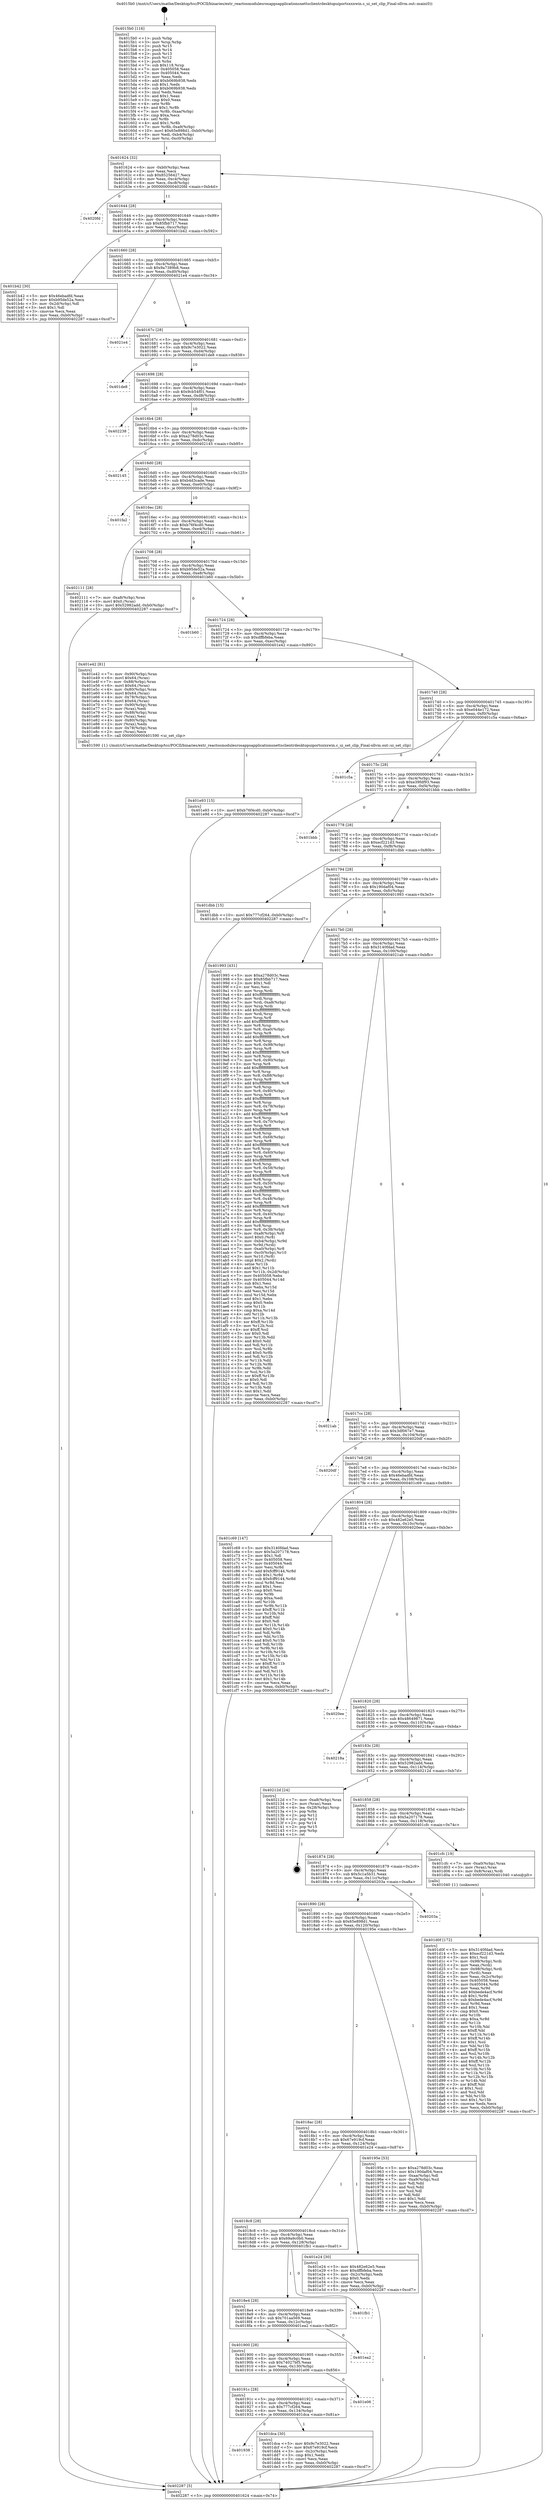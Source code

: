 digraph "0x4015b0" {
  label = "0x4015b0 (/mnt/c/Users/mathe/Desktop/tcc/POCII/binaries/extr_reactosmodulesrosappsapplicationsnettsclientrdesktopuiportsxxxwin.c_ui_set_clip_Final-ollvm.out::main(0))"
  labelloc = "t"
  node[shape=record]

  Entry [label="",width=0.3,height=0.3,shape=circle,fillcolor=black,style=filled]
  "0x401624" [label="{
     0x401624 [32]\l
     | [instrs]\l
     &nbsp;&nbsp;0x401624 \<+6\>: mov -0xb0(%rbp),%eax\l
     &nbsp;&nbsp;0x40162a \<+2\>: mov %eax,%ecx\l
     &nbsp;&nbsp;0x40162c \<+6\>: sub $0x85256427,%ecx\l
     &nbsp;&nbsp;0x401632 \<+6\>: mov %eax,-0xc4(%rbp)\l
     &nbsp;&nbsp;0x401638 \<+6\>: mov %ecx,-0xc8(%rbp)\l
     &nbsp;&nbsp;0x40163e \<+6\>: je 00000000004020fd \<main+0xb4d\>\l
  }"]
  "0x4020fd" [label="{
     0x4020fd\l
  }", style=dashed]
  "0x401644" [label="{
     0x401644 [28]\l
     | [instrs]\l
     &nbsp;&nbsp;0x401644 \<+5\>: jmp 0000000000401649 \<main+0x99\>\l
     &nbsp;&nbsp;0x401649 \<+6\>: mov -0xc4(%rbp),%eax\l
     &nbsp;&nbsp;0x40164f \<+5\>: sub $0x85fbb717,%eax\l
     &nbsp;&nbsp;0x401654 \<+6\>: mov %eax,-0xcc(%rbp)\l
     &nbsp;&nbsp;0x40165a \<+6\>: je 0000000000401b42 \<main+0x592\>\l
  }"]
  Exit [label="",width=0.3,height=0.3,shape=circle,fillcolor=black,style=filled,peripheries=2]
  "0x401b42" [label="{
     0x401b42 [30]\l
     | [instrs]\l
     &nbsp;&nbsp;0x401b42 \<+5\>: mov $0x46ebadfd,%eax\l
     &nbsp;&nbsp;0x401b47 \<+5\>: mov $0xb95de52a,%ecx\l
     &nbsp;&nbsp;0x401b4c \<+3\>: mov -0x2d(%rbp),%dl\l
     &nbsp;&nbsp;0x401b4f \<+3\>: test $0x1,%dl\l
     &nbsp;&nbsp;0x401b52 \<+3\>: cmovne %ecx,%eax\l
     &nbsp;&nbsp;0x401b55 \<+6\>: mov %eax,-0xb0(%rbp)\l
     &nbsp;&nbsp;0x401b5b \<+5\>: jmp 0000000000402287 \<main+0xcd7\>\l
  }"]
  "0x401660" [label="{
     0x401660 [28]\l
     | [instrs]\l
     &nbsp;&nbsp;0x401660 \<+5\>: jmp 0000000000401665 \<main+0xb5\>\l
     &nbsp;&nbsp;0x401665 \<+6\>: mov -0xc4(%rbp),%eax\l
     &nbsp;&nbsp;0x40166b \<+5\>: sub $0x9a7389b8,%eax\l
     &nbsp;&nbsp;0x401670 \<+6\>: mov %eax,-0xd0(%rbp)\l
     &nbsp;&nbsp;0x401676 \<+6\>: je 00000000004021e4 \<main+0xc34\>\l
  }"]
  "0x401e93" [label="{
     0x401e93 [15]\l
     | [instrs]\l
     &nbsp;&nbsp;0x401e93 \<+10\>: movl $0xb76f4cd0,-0xb0(%rbp)\l
     &nbsp;&nbsp;0x401e9d \<+5\>: jmp 0000000000402287 \<main+0xcd7\>\l
  }"]
  "0x4021e4" [label="{
     0x4021e4\l
  }", style=dashed]
  "0x40167c" [label="{
     0x40167c [28]\l
     | [instrs]\l
     &nbsp;&nbsp;0x40167c \<+5\>: jmp 0000000000401681 \<main+0xd1\>\l
     &nbsp;&nbsp;0x401681 \<+6\>: mov -0xc4(%rbp),%eax\l
     &nbsp;&nbsp;0x401687 \<+5\>: sub $0x9c7e3022,%eax\l
     &nbsp;&nbsp;0x40168c \<+6\>: mov %eax,-0xd4(%rbp)\l
     &nbsp;&nbsp;0x401692 \<+6\>: je 0000000000401de8 \<main+0x838\>\l
  }"]
  "0x401938" [label="{
     0x401938\l
  }", style=dashed]
  "0x401de8" [label="{
     0x401de8\l
  }", style=dashed]
  "0x401698" [label="{
     0x401698 [28]\l
     | [instrs]\l
     &nbsp;&nbsp;0x401698 \<+5\>: jmp 000000000040169d \<main+0xed\>\l
     &nbsp;&nbsp;0x40169d \<+6\>: mov -0xc4(%rbp),%eax\l
     &nbsp;&nbsp;0x4016a3 \<+5\>: sub $0x9cb54f01,%eax\l
     &nbsp;&nbsp;0x4016a8 \<+6\>: mov %eax,-0xd8(%rbp)\l
     &nbsp;&nbsp;0x4016ae \<+6\>: je 0000000000402238 \<main+0xc88\>\l
  }"]
  "0x401dca" [label="{
     0x401dca [30]\l
     | [instrs]\l
     &nbsp;&nbsp;0x401dca \<+5\>: mov $0x9c7e3022,%eax\l
     &nbsp;&nbsp;0x401dcf \<+5\>: mov $0x67e919cf,%ecx\l
     &nbsp;&nbsp;0x401dd4 \<+3\>: mov -0x2c(%rbp),%edx\l
     &nbsp;&nbsp;0x401dd7 \<+3\>: cmp $0x1,%edx\l
     &nbsp;&nbsp;0x401dda \<+3\>: cmovl %ecx,%eax\l
     &nbsp;&nbsp;0x401ddd \<+6\>: mov %eax,-0xb0(%rbp)\l
     &nbsp;&nbsp;0x401de3 \<+5\>: jmp 0000000000402287 \<main+0xcd7\>\l
  }"]
  "0x402238" [label="{
     0x402238\l
  }", style=dashed]
  "0x4016b4" [label="{
     0x4016b4 [28]\l
     | [instrs]\l
     &nbsp;&nbsp;0x4016b4 \<+5\>: jmp 00000000004016b9 \<main+0x109\>\l
     &nbsp;&nbsp;0x4016b9 \<+6\>: mov -0xc4(%rbp),%eax\l
     &nbsp;&nbsp;0x4016bf \<+5\>: sub $0xa278d03c,%eax\l
     &nbsp;&nbsp;0x4016c4 \<+6\>: mov %eax,-0xdc(%rbp)\l
     &nbsp;&nbsp;0x4016ca \<+6\>: je 0000000000402145 \<main+0xb95\>\l
  }"]
  "0x40191c" [label="{
     0x40191c [28]\l
     | [instrs]\l
     &nbsp;&nbsp;0x40191c \<+5\>: jmp 0000000000401921 \<main+0x371\>\l
     &nbsp;&nbsp;0x401921 \<+6\>: mov -0xc4(%rbp),%eax\l
     &nbsp;&nbsp;0x401927 \<+5\>: sub $0x777cf264,%eax\l
     &nbsp;&nbsp;0x40192c \<+6\>: mov %eax,-0x134(%rbp)\l
     &nbsp;&nbsp;0x401932 \<+6\>: je 0000000000401dca \<main+0x81a\>\l
  }"]
  "0x402145" [label="{
     0x402145\l
  }", style=dashed]
  "0x4016d0" [label="{
     0x4016d0 [28]\l
     | [instrs]\l
     &nbsp;&nbsp;0x4016d0 \<+5\>: jmp 00000000004016d5 \<main+0x125\>\l
     &nbsp;&nbsp;0x4016d5 \<+6\>: mov -0xc4(%rbp),%eax\l
     &nbsp;&nbsp;0x4016db \<+5\>: sub $0xb4d3cade,%eax\l
     &nbsp;&nbsp;0x4016e0 \<+6\>: mov %eax,-0xe0(%rbp)\l
     &nbsp;&nbsp;0x4016e6 \<+6\>: je 0000000000401fa2 \<main+0x9f2\>\l
  }"]
  "0x401e06" [label="{
     0x401e06\l
  }", style=dashed]
  "0x401fa2" [label="{
     0x401fa2\l
  }", style=dashed]
  "0x4016ec" [label="{
     0x4016ec [28]\l
     | [instrs]\l
     &nbsp;&nbsp;0x4016ec \<+5\>: jmp 00000000004016f1 \<main+0x141\>\l
     &nbsp;&nbsp;0x4016f1 \<+6\>: mov -0xc4(%rbp),%eax\l
     &nbsp;&nbsp;0x4016f7 \<+5\>: sub $0xb76f4cd0,%eax\l
     &nbsp;&nbsp;0x4016fc \<+6\>: mov %eax,-0xe4(%rbp)\l
     &nbsp;&nbsp;0x401702 \<+6\>: je 0000000000402111 \<main+0xb61\>\l
  }"]
  "0x401900" [label="{
     0x401900 [28]\l
     | [instrs]\l
     &nbsp;&nbsp;0x401900 \<+5\>: jmp 0000000000401905 \<main+0x355\>\l
     &nbsp;&nbsp;0x401905 \<+6\>: mov -0xc4(%rbp),%eax\l
     &nbsp;&nbsp;0x40190b \<+5\>: sub $0x74027bf5,%eax\l
     &nbsp;&nbsp;0x401910 \<+6\>: mov %eax,-0x130(%rbp)\l
     &nbsp;&nbsp;0x401916 \<+6\>: je 0000000000401e06 \<main+0x856\>\l
  }"]
  "0x402111" [label="{
     0x402111 [28]\l
     | [instrs]\l
     &nbsp;&nbsp;0x402111 \<+7\>: mov -0xa8(%rbp),%rax\l
     &nbsp;&nbsp;0x402118 \<+6\>: movl $0x0,(%rax)\l
     &nbsp;&nbsp;0x40211e \<+10\>: movl $0x52982add,-0xb0(%rbp)\l
     &nbsp;&nbsp;0x402128 \<+5\>: jmp 0000000000402287 \<main+0xcd7\>\l
  }"]
  "0x401708" [label="{
     0x401708 [28]\l
     | [instrs]\l
     &nbsp;&nbsp;0x401708 \<+5\>: jmp 000000000040170d \<main+0x15d\>\l
     &nbsp;&nbsp;0x40170d \<+6\>: mov -0xc4(%rbp),%eax\l
     &nbsp;&nbsp;0x401713 \<+5\>: sub $0xb95de52a,%eax\l
     &nbsp;&nbsp;0x401718 \<+6\>: mov %eax,-0xe8(%rbp)\l
     &nbsp;&nbsp;0x40171e \<+6\>: je 0000000000401b60 \<main+0x5b0\>\l
  }"]
  "0x401ea2" [label="{
     0x401ea2\l
  }", style=dashed]
  "0x401b60" [label="{
     0x401b60\l
  }", style=dashed]
  "0x401724" [label="{
     0x401724 [28]\l
     | [instrs]\l
     &nbsp;&nbsp;0x401724 \<+5\>: jmp 0000000000401729 \<main+0x179\>\l
     &nbsp;&nbsp;0x401729 \<+6\>: mov -0xc4(%rbp),%eax\l
     &nbsp;&nbsp;0x40172f \<+5\>: sub $0xdffbfeba,%eax\l
     &nbsp;&nbsp;0x401734 \<+6\>: mov %eax,-0xec(%rbp)\l
     &nbsp;&nbsp;0x40173a \<+6\>: je 0000000000401e42 \<main+0x892\>\l
  }"]
  "0x4018e4" [label="{
     0x4018e4 [28]\l
     | [instrs]\l
     &nbsp;&nbsp;0x4018e4 \<+5\>: jmp 00000000004018e9 \<main+0x339\>\l
     &nbsp;&nbsp;0x4018e9 \<+6\>: mov -0xc4(%rbp),%eax\l
     &nbsp;&nbsp;0x4018ef \<+5\>: sub $0x701aa569,%eax\l
     &nbsp;&nbsp;0x4018f4 \<+6\>: mov %eax,-0x12c(%rbp)\l
     &nbsp;&nbsp;0x4018fa \<+6\>: je 0000000000401ea2 \<main+0x8f2\>\l
  }"]
  "0x401e42" [label="{
     0x401e42 [81]\l
     | [instrs]\l
     &nbsp;&nbsp;0x401e42 \<+7\>: mov -0x90(%rbp),%rax\l
     &nbsp;&nbsp;0x401e49 \<+6\>: movl $0x64,(%rax)\l
     &nbsp;&nbsp;0x401e4f \<+7\>: mov -0x88(%rbp),%rax\l
     &nbsp;&nbsp;0x401e56 \<+6\>: movl $0x64,(%rax)\l
     &nbsp;&nbsp;0x401e5c \<+4\>: mov -0x80(%rbp),%rax\l
     &nbsp;&nbsp;0x401e60 \<+6\>: movl $0x64,(%rax)\l
     &nbsp;&nbsp;0x401e66 \<+4\>: mov -0x78(%rbp),%rax\l
     &nbsp;&nbsp;0x401e6a \<+6\>: movl $0x64,(%rax)\l
     &nbsp;&nbsp;0x401e70 \<+7\>: mov -0x90(%rbp),%rax\l
     &nbsp;&nbsp;0x401e77 \<+2\>: mov (%rax),%edi\l
     &nbsp;&nbsp;0x401e79 \<+7\>: mov -0x88(%rbp),%rax\l
     &nbsp;&nbsp;0x401e80 \<+2\>: mov (%rax),%esi\l
     &nbsp;&nbsp;0x401e82 \<+4\>: mov -0x80(%rbp),%rax\l
     &nbsp;&nbsp;0x401e86 \<+2\>: mov (%rax),%edx\l
     &nbsp;&nbsp;0x401e88 \<+4\>: mov -0x78(%rbp),%rax\l
     &nbsp;&nbsp;0x401e8c \<+2\>: mov (%rax),%ecx\l
     &nbsp;&nbsp;0x401e8e \<+5\>: call 0000000000401590 \<ui_set_clip\>\l
     | [calls]\l
     &nbsp;&nbsp;0x401590 \{1\} (/mnt/c/Users/mathe/Desktop/tcc/POCII/binaries/extr_reactosmodulesrosappsapplicationsnettsclientrdesktopuiportsxxxwin.c_ui_set_clip_Final-ollvm.out::ui_set_clip)\l
  }"]
  "0x401740" [label="{
     0x401740 [28]\l
     | [instrs]\l
     &nbsp;&nbsp;0x401740 \<+5\>: jmp 0000000000401745 \<main+0x195\>\l
     &nbsp;&nbsp;0x401745 \<+6\>: mov -0xc4(%rbp),%eax\l
     &nbsp;&nbsp;0x40174b \<+5\>: sub $0xe044e172,%eax\l
     &nbsp;&nbsp;0x401750 \<+6\>: mov %eax,-0xf0(%rbp)\l
     &nbsp;&nbsp;0x401756 \<+6\>: je 0000000000401c5a \<main+0x6aa\>\l
  }"]
  "0x401fb1" [label="{
     0x401fb1\l
  }", style=dashed]
  "0x401c5a" [label="{
     0x401c5a\l
  }", style=dashed]
  "0x40175c" [label="{
     0x40175c [28]\l
     | [instrs]\l
     &nbsp;&nbsp;0x40175c \<+5\>: jmp 0000000000401761 \<main+0x1b1\>\l
     &nbsp;&nbsp;0x401761 \<+6\>: mov -0xc4(%rbp),%eax\l
     &nbsp;&nbsp;0x401767 \<+5\>: sub $0xe39fdf93,%eax\l
     &nbsp;&nbsp;0x40176c \<+6\>: mov %eax,-0xf4(%rbp)\l
     &nbsp;&nbsp;0x401772 \<+6\>: je 0000000000401bbb \<main+0x60b\>\l
  }"]
  "0x4018c8" [label="{
     0x4018c8 [28]\l
     | [instrs]\l
     &nbsp;&nbsp;0x4018c8 \<+5\>: jmp 00000000004018cd \<main+0x31d\>\l
     &nbsp;&nbsp;0x4018cd \<+6\>: mov -0xc4(%rbp),%eax\l
     &nbsp;&nbsp;0x4018d3 \<+5\>: sub $0x69a9c0b0,%eax\l
     &nbsp;&nbsp;0x4018d8 \<+6\>: mov %eax,-0x128(%rbp)\l
     &nbsp;&nbsp;0x4018de \<+6\>: je 0000000000401fb1 \<main+0xa01\>\l
  }"]
  "0x401bbb" [label="{
     0x401bbb\l
  }", style=dashed]
  "0x401778" [label="{
     0x401778 [28]\l
     | [instrs]\l
     &nbsp;&nbsp;0x401778 \<+5\>: jmp 000000000040177d \<main+0x1cd\>\l
     &nbsp;&nbsp;0x40177d \<+6\>: mov -0xc4(%rbp),%eax\l
     &nbsp;&nbsp;0x401783 \<+5\>: sub $0xecf221d3,%eax\l
     &nbsp;&nbsp;0x401788 \<+6\>: mov %eax,-0xf8(%rbp)\l
     &nbsp;&nbsp;0x40178e \<+6\>: je 0000000000401dbb \<main+0x80b\>\l
  }"]
  "0x401e24" [label="{
     0x401e24 [30]\l
     | [instrs]\l
     &nbsp;&nbsp;0x401e24 \<+5\>: mov $0x482e62e5,%eax\l
     &nbsp;&nbsp;0x401e29 \<+5\>: mov $0xdffbfeba,%ecx\l
     &nbsp;&nbsp;0x401e2e \<+3\>: mov -0x2c(%rbp),%edx\l
     &nbsp;&nbsp;0x401e31 \<+3\>: cmp $0x0,%edx\l
     &nbsp;&nbsp;0x401e34 \<+3\>: cmove %ecx,%eax\l
     &nbsp;&nbsp;0x401e37 \<+6\>: mov %eax,-0xb0(%rbp)\l
     &nbsp;&nbsp;0x401e3d \<+5\>: jmp 0000000000402287 \<main+0xcd7\>\l
  }"]
  "0x401dbb" [label="{
     0x401dbb [15]\l
     | [instrs]\l
     &nbsp;&nbsp;0x401dbb \<+10\>: movl $0x777cf264,-0xb0(%rbp)\l
     &nbsp;&nbsp;0x401dc5 \<+5\>: jmp 0000000000402287 \<main+0xcd7\>\l
  }"]
  "0x401794" [label="{
     0x401794 [28]\l
     | [instrs]\l
     &nbsp;&nbsp;0x401794 \<+5\>: jmp 0000000000401799 \<main+0x1e9\>\l
     &nbsp;&nbsp;0x401799 \<+6\>: mov -0xc4(%rbp),%eax\l
     &nbsp;&nbsp;0x40179f \<+5\>: sub $0x190daf04,%eax\l
     &nbsp;&nbsp;0x4017a4 \<+6\>: mov %eax,-0xfc(%rbp)\l
     &nbsp;&nbsp;0x4017aa \<+6\>: je 0000000000401993 \<main+0x3e3\>\l
  }"]
  "0x401d0f" [label="{
     0x401d0f [172]\l
     | [instrs]\l
     &nbsp;&nbsp;0x401d0f \<+5\>: mov $0x3140fdad,%ecx\l
     &nbsp;&nbsp;0x401d14 \<+5\>: mov $0xecf221d3,%edx\l
     &nbsp;&nbsp;0x401d19 \<+3\>: mov $0x1,%sil\l
     &nbsp;&nbsp;0x401d1c \<+7\>: mov -0x98(%rbp),%rdi\l
     &nbsp;&nbsp;0x401d23 \<+2\>: mov %eax,(%rdi)\l
     &nbsp;&nbsp;0x401d25 \<+7\>: mov -0x98(%rbp),%rdi\l
     &nbsp;&nbsp;0x401d2c \<+2\>: mov (%rdi),%eax\l
     &nbsp;&nbsp;0x401d2e \<+3\>: mov %eax,-0x2c(%rbp)\l
     &nbsp;&nbsp;0x401d31 \<+7\>: mov 0x405058,%eax\l
     &nbsp;&nbsp;0x401d38 \<+8\>: mov 0x405044,%r8d\l
     &nbsp;&nbsp;0x401d40 \<+3\>: mov %eax,%r9d\l
     &nbsp;&nbsp;0x401d43 \<+7\>: add $0xbede4acf,%r9d\l
     &nbsp;&nbsp;0x401d4a \<+4\>: sub $0x1,%r9d\l
     &nbsp;&nbsp;0x401d4e \<+7\>: sub $0xbede4acf,%r9d\l
     &nbsp;&nbsp;0x401d55 \<+4\>: imul %r9d,%eax\l
     &nbsp;&nbsp;0x401d59 \<+3\>: and $0x1,%eax\l
     &nbsp;&nbsp;0x401d5c \<+3\>: cmp $0x0,%eax\l
     &nbsp;&nbsp;0x401d5f \<+4\>: sete %r10b\l
     &nbsp;&nbsp;0x401d63 \<+4\>: cmp $0xa,%r8d\l
     &nbsp;&nbsp;0x401d67 \<+4\>: setl %r11b\l
     &nbsp;&nbsp;0x401d6b \<+3\>: mov %r10b,%bl\l
     &nbsp;&nbsp;0x401d6e \<+3\>: xor $0xff,%bl\l
     &nbsp;&nbsp;0x401d71 \<+3\>: mov %r11b,%r14b\l
     &nbsp;&nbsp;0x401d74 \<+4\>: xor $0xff,%r14b\l
     &nbsp;&nbsp;0x401d78 \<+4\>: xor $0x1,%sil\l
     &nbsp;&nbsp;0x401d7c \<+3\>: mov %bl,%r15b\l
     &nbsp;&nbsp;0x401d7f \<+4\>: and $0xff,%r15b\l
     &nbsp;&nbsp;0x401d83 \<+3\>: and %sil,%r10b\l
     &nbsp;&nbsp;0x401d86 \<+3\>: mov %r14b,%r12b\l
     &nbsp;&nbsp;0x401d89 \<+4\>: and $0xff,%r12b\l
     &nbsp;&nbsp;0x401d8d \<+3\>: and %sil,%r11b\l
     &nbsp;&nbsp;0x401d90 \<+3\>: or %r10b,%r15b\l
     &nbsp;&nbsp;0x401d93 \<+3\>: or %r11b,%r12b\l
     &nbsp;&nbsp;0x401d96 \<+3\>: xor %r12b,%r15b\l
     &nbsp;&nbsp;0x401d99 \<+3\>: or %r14b,%bl\l
     &nbsp;&nbsp;0x401d9c \<+3\>: xor $0xff,%bl\l
     &nbsp;&nbsp;0x401d9f \<+4\>: or $0x1,%sil\l
     &nbsp;&nbsp;0x401da3 \<+3\>: and %sil,%bl\l
     &nbsp;&nbsp;0x401da6 \<+3\>: or %bl,%r15b\l
     &nbsp;&nbsp;0x401da9 \<+4\>: test $0x1,%r15b\l
     &nbsp;&nbsp;0x401dad \<+3\>: cmovne %edx,%ecx\l
     &nbsp;&nbsp;0x401db0 \<+6\>: mov %ecx,-0xb0(%rbp)\l
     &nbsp;&nbsp;0x401db6 \<+5\>: jmp 0000000000402287 \<main+0xcd7\>\l
  }"]
  "0x401993" [label="{
     0x401993 [431]\l
     | [instrs]\l
     &nbsp;&nbsp;0x401993 \<+5\>: mov $0xa278d03c,%eax\l
     &nbsp;&nbsp;0x401998 \<+5\>: mov $0x85fbb717,%ecx\l
     &nbsp;&nbsp;0x40199d \<+2\>: mov $0x1,%dl\l
     &nbsp;&nbsp;0x40199f \<+2\>: xor %esi,%esi\l
     &nbsp;&nbsp;0x4019a1 \<+3\>: mov %rsp,%rdi\l
     &nbsp;&nbsp;0x4019a4 \<+4\>: add $0xfffffffffffffff0,%rdi\l
     &nbsp;&nbsp;0x4019a8 \<+3\>: mov %rdi,%rsp\l
     &nbsp;&nbsp;0x4019ab \<+7\>: mov %rdi,-0xa8(%rbp)\l
     &nbsp;&nbsp;0x4019b2 \<+3\>: mov %rsp,%rdi\l
     &nbsp;&nbsp;0x4019b5 \<+4\>: add $0xfffffffffffffff0,%rdi\l
     &nbsp;&nbsp;0x4019b9 \<+3\>: mov %rdi,%rsp\l
     &nbsp;&nbsp;0x4019bc \<+3\>: mov %rsp,%r8\l
     &nbsp;&nbsp;0x4019bf \<+4\>: add $0xfffffffffffffff0,%r8\l
     &nbsp;&nbsp;0x4019c3 \<+3\>: mov %r8,%rsp\l
     &nbsp;&nbsp;0x4019c6 \<+7\>: mov %r8,-0xa0(%rbp)\l
     &nbsp;&nbsp;0x4019cd \<+3\>: mov %rsp,%r8\l
     &nbsp;&nbsp;0x4019d0 \<+4\>: add $0xfffffffffffffff0,%r8\l
     &nbsp;&nbsp;0x4019d4 \<+3\>: mov %r8,%rsp\l
     &nbsp;&nbsp;0x4019d7 \<+7\>: mov %r8,-0x98(%rbp)\l
     &nbsp;&nbsp;0x4019de \<+3\>: mov %rsp,%r8\l
     &nbsp;&nbsp;0x4019e1 \<+4\>: add $0xfffffffffffffff0,%r8\l
     &nbsp;&nbsp;0x4019e5 \<+3\>: mov %r8,%rsp\l
     &nbsp;&nbsp;0x4019e8 \<+7\>: mov %r8,-0x90(%rbp)\l
     &nbsp;&nbsp;0x4019ef \<+3\>: mov %rsp,%r8\l
     &nbsp;&nbsp;0x4019f2 \<+4\>: add $0xfffffffffffffff0,%r8\l
     &nbsp;&nbsp;0x4019f6 \<+3\>: mov %r8,%rsp\l
     &nbsp;&nbsp;0x4019f9 \<+7\>: mov %r8,-0x88(%rbp)\l
     &nbsp;&nbsp;0x401a00 \<+3\>: mov %rsp,%r8\l
     &nbsp;&nbsp;0x401a03 \<+4\>: add $0xfffffffffffffff0,%r8\l
     &nbsp;&nbsp;0x401a07 \<+3\>: mov %r8,%rsp\l
     &nbsp;&nbsp;0x401a0a \<+4\>: mov %r8,-0x80(%rbp)\l
     &nbsp;&nbsp;0x401a0e \<+3\>: mov %rsp,%r8\l
     &nbsp;&nbsp;0x401a11 \<+4\>: add $0xfffffffffffffff0,%r8\l
     &nbsp;&nbsp;0x401a15 \<+3\>: mov %r8,%rsp\l
     &nbsp;&nbsp;0x401a18 \<+4\>: mov %r8,-0x78(%rbp)\l
     &nbsp;&nbsp;0x401a1c \<+3\>: mov %rsp,%r8\l
     &nbsp;&nbsp;0x401a1f \<+4\>: add $0xfffffffffffffff0,%r8\l
     &nbsp;&nbsp;0x401a23 \<+3\>: mov %r8,%rsp\l
     &nbsp;&nbsp;0x401a26 \<+4\>: mov %r8,-0x70(%rbp)\l
     &nbsp;&nbsp;0x401a2a \<+3\>: mov %rsp,%r8\l
     &nbsp;&nbsp;0x401a2d \<+4\>: add $0xfffffffffffffff0,%r8\l
     &nbsp;&nbsp;0x401a31 \<+3\>: mov %r8,%rsp\l
     &nbsp;&nbsp;0x401a34 \<+4\>: mov %r8,-0x68(%rbp)\l
     &nbsp;&nbsp;0x401a38 \<+3\>: mov %rsp,%r8\l
     &nbsp;&nbsp;0x401a3b \<+4\>: add $0xfffffffffffffff0,%r8\l
     &nbsp;&nbsp;0x401a3f \<+3\>: mov %r8,%rsp\l
     &nbsp;&nbsp;0x401a42 \<+4\>: mov %r8,-0x60(%rbp)\l
     &nbsp;&nbsp;0x401a46 \<+3\>: mov %rsp,%r8\l
     &nbsp;&nbsp;0x401a49 \<+4\>: add $0xfffffffffffffff0,%r8\l
     &nbsp;&nbsp;0x401a4d \<+3\>: mov %r8,%rsp\l
     &nbsp;&nbsp;0x401a50 \<+4\>: mov %r8,-0x58(%rbp)\l
     &nbsp;&nbsp;0x401a54 \<+3\>: mov %rsp,%r8\l
     &nbsp;&nbsp;0x401a57 \<+4\>: add $0xfffffffffffffff0,%r8\l
     &nbsp;&nbsp;0x401a5b \<+3\>: mov %r8,%rsp\l
     &nbsp;&nbsp;0x401a5e \<+4\>: mov %r8,-0x50(%rbp)\l
     &nbsp;&nbsp;0x401a62 \<+3\>: mov %rsp,%r8\l
     &nbsp;&nbsp;0x401a65 \<+4\>: add $0xfffffffffffffff0,%r8\l
     &nbsp;&nbsp;0x401a69 \<+3\>: mov %r8,%rsp\l
     &nbsp;&nbsp;0x401a6c \<+4\>: mov %r8,-0x48(%rbp)\l
     &nbsp;&nbsp;0x401a70 \<+3\>: mov %rsp,%r8\l
     &nbsp;&nbsp;0x401a73 \<+4\>: add $0xfffffffffffffff0,%r8\l
     &nbsp;&nbsp;0x401a77 \<+3\>: mov %r8,%rsp\l
     &nbsp;&nbsp;0x401a7a \<+4\>: mov %r8,-0x40(%rbp)\l
     &nbsp;&nbsp;0x401a7e \<+3\>: mov %rsp,%r8\l
     &nbsp;&nbsp;0x401a81 \<+4\>: add $0xfffffffffffffff0,%r8\l
     &nbsp;&nbsp;0x401a85 \<+3\>: mov %r8,%rsp\l
     &nbsp;&nbsp;0x401a88 \<+4\>: mov %r8,-0x38(%rbp)\l
     &nbsp;&nbsp;0x401a8c \<+7\>: mov -0xa8(%rbp),%r8\l
     &nbsp;&nbsp;0x401a93 \<+7\>: movl $0x0,(%r8)\l
     &nbsp;&nbsp;0x401a9a \<+7\>: mov -0xb4(%rbp),%r9d\l
     &nbsp;&nbsp;0x401aa1 \<+3\>: mov %r9d,(%rdi)\l
     &nbsp;&nbsp;0x401aa4 \<+7\>: mov -0xa0(%rbp),%r8\l
     &nbsp;&nbsp;0x401aab \<+7\>: mov -0xc0(%rbp),%r10\l
     &nbsp;&nbsp;0x401ab2 \<+3\>: mov %r10,(%r8)\l
     &nbsp;&nbsp;0x401ab5 \<+3\>: cmpl $0x2,(%rdi)\l
     &nbsp;&nbsp;0x401ab8 \<+4\>: setne %r11b\l
     &nbsp;&nbsp;0x401abc \<+4\>: and $0x1,%r11b\l
     &nbsp;&nbsp;0x401ac0 \<+4\>: mov %r11b,-0x2d(%rbp)\l
     &nbsp;&nbsp;0x401ac4 \<+7\>: mov 0x405058,%ebx\l
     &nbsp;&nbsp;0x401acb \<+8\>: mov 0x405044,%r14d\l
     &nbsp;&nbsp;0x401ad3 \<+3\>: sub $0x1,%esi\l
     &nbsp;&nbsp;0x401ad6 \<+3\>: mov %ebx,%r15d\l
     &nbsp;&nbsp;0x401ad9 \<+3\>: add %esi,%r15d\l
     &nbsp;&nbsp;0x401adc \<+4\>: imul %r15d,%ebx\l
     &nbsp;&nbsp;0x401ae0 \<+3\>: and $0x1,%ebx\l
     &nbsp;&nbsp;0x401ae3 \<+3\>: cmp $0x0,%ebx\l
     &nbsp;&nbsp;0x401ae6 \<+4\>: sete %r11b\l
     &nbsp;&nbsp;0x401aea \<+4\>: cmp $0xa,%r14d\l
     &nbsp;&nbsp;0x401aee \<+4\>: setl %r12b\l
     &nbsp;&nbsp;0x401af2 \<+3\>: mov %r11b,%r13b\l
     &nbsp;&nbsp;0x401af5 \<+4\>: xor $0xff,%r13b\l
     &nbsp;&nbsp;0x401af9 \<+3\>: mov %r12b,%sil\l
     &nbsp;&nbsp;0x401afc \<+4\>: xor $0xff,%sil\l
     &nbsp;&nbsp;0x401b00 \<+3\>: xor $0x0,%dl\l
     &nbsp;&nbsp;0x401b03 \<+3\>: mov %r13b,%dil\l
     &nbsp;&nbsp;0x401b06 \<+4\>: and $0x0,%dil\l
     &nbsp;&nbsp;0x401b0a \<+3\>: and %dl,%r11b\l
     &nbsp;&nbsp;0x401b0d \<+3\>: mov %sil,%r8b\l
     &nbsp;&nbsp;0x401b10 \<+4\>: and $0x0,%r8b\l
     &nbsp;&nbsp;0x401b14 \<+3\>: and %dl,%r12b\l
     &nbsp;&nbsp;0x401b17 \<+3\>: or %r11b,%dil\l
     &nbsp;&nbsp;0x401b1a \<+3\>: or %r12b,%r8b\l
     &nbsp;&nbsp;0x401b1d \<+3\>: xor %r8b,%dil\l
     &nbsp;&nbsp;0x401b20 \<+3\>: or %sil,%r13b\l
     &nbsp;&nbsp;0x401b23 \<+4\>: xor $0xff,%r13b\l
     &nbsp;&nbsp;0x401b27 \<+3\>: or $0x0,%dl\l
     &nbsp;&nbsp;0x401b2a \<+3\>: and %dl,%r13b\l
     &nbsp;&nbsp;0x401b2d \<+3\>: or %r13b,%dil\l
     &nbsp;&nbsp;0x401b30 \<+4\>: test $0x1,%dil\l
     &nbsp;&nbsp;0x401b34 \<+3\>: cmovne %ecx,%eax\l
     &nbsp;&nbsp;0x401b37 \<+6\>: mov %eax,-0xb0(%rbp)\l
     &nbsp;&nbsp;0x401b3d \<+5\>: jmp 0000000000402287 \<main+0xcd7\>\l
  }"]
  "0x4017b0" [label="{
     0x4017b0 [28]\l
     | [instrs]\l
     &nbsp;&nbsp;0x4017b0 \<+5\>: jmp 00000000004017b5 \<main+0x205\>\l
     &nbsp;&nbsp;0x4017b5 \<+6\>: mov -0xc4(%rbp),%eax\l
     &nbsp;&nbsp;0x4017bb \<+5\>: sub $0x3140fdad,%eax\l
     &nbsp;&nbsp;0x4017c0 \<+6\>: mov %eax,-0x100(%rbp)\l
     &nbsp;&nbsp;0x4017c6 \<+6\>: je 00000000004021ab \<main+0xbfb\>\l
  }"]
  "0x4015b0" [label="{
     0x4015b0 [116]\l
     | [instrs]\l
     &nbsp;&nbsp;0x4015b0 \<+1\>: push %rbp\l
     &nbsp;&nbsp;0x4015b1 \<+3\>: mov %rsp,%rbp\l
     &nbsp;&nbsp;0x4015b4 \<+2\>: push %r15\l
     &nbsp;&nbsp;0x4015b6 \<+2\>: push %r14\l
     &nbsp;&nbsp;0x4015b8 \<+2\>: push %r13\l
     &nbsp;&nbsp;0x4015ba \<+2\>: push %r12\l
     &nbsp;&nbsp;0x4015bc \<+1\>: push %rbx\l
     &nbsp;&nbsp;0x4015bd \<+7\>: sub $0x118,%rsp\l
     &nbsp;&nbsp;0x4015c4 \<+7\>: mov 0x405058,%eax\l
     &nbsp;&nbsp;0x4015cb \<+7\>: mov 0x405044,%ecx\l
     &nbsp;&nbsp;0x4015d2 \<+2\>: mov %eax,%edx\l
     &nbsp;&nbsp;0x4015d4 \<+6\>: add $0xb069b938,%edx\l
     &nbsp;&nbsp;0x4015da \<+3\>: sub $0x1,%edx\l
     &nbsp;&nbsp;0x4015dd \<+6\>: sub $0xb069b938,%edx\l
     &nbsp;&nbsp;0x4015e3 \<+3\>: imul %edx,%eax\l
     &nbsp;&nbsp;0x4015e6 \<+3\>: and $0x1,%eax\l
     &nbsp;&nbsp;0x4015e9 \<+3\>: cmp $0x0,%eax\l
     &nbsp;&nbsp;0x4015ec \<+4\>: sete %r8b\l
     &nbsp;&nbsp;0x4015f0 \<+4\>: and $0x1,%r8b\l
     &nbsp;&nbsp;0x4015f4 \<+7\>: mov %r8b,-0xaa(%rbp)\l
     &nbsp;&nbsp;0x4015fb \<+3\>: cmp $0xa,%ecx\l
     &nbsp;&nbsp;0x4015fe \<+4\>: setl %r8b\l
     &nbsp;&nbsp;0x401602 \<+4\>: and $0x1,%r8b\l
     &nbsp;&nbsp;0x401606 \<+7\>: mov %r8b,-0xa9(%rbp)\l
     &nbsp;&nbsp;0x40160d \<+10\>: movl $0x65e898d1,-0xb0(%rbp)\l
     &nbsp;&nbsp;0x401617 \<+6\>: mov %edi,-0xb4(%rbp)\l
     &nbsp;&nbsp;0x40161d \<+7\>: mov %rsi,-0xc0(%rbp)\l
  }"]
  "0x4021ab" [label="{
     0x4021ab\l
  }", style=dashed]
  "0x4017cc" [label="{
     0x4017cc [28]\l
     | [instrs]\l
     &nbsp;&nbsp;0x4017cc \<+5\>: jmp 00000000004017d1 \<main+0x221\>\l
     &nbsp;&nbsp;0x4017d1 \<+6\>: mov -0xc4(%rbp),%eax\l
     &nbsp;&nbsp;0x4017d7 \<+5\>: sub $0x3df067e7,%eax\l
     &nbsp;&nbsp;0x4017dc \<+6\>: mov %eax,-0x104(%rbp)\l
     &nbsp;&nbsp;0x4017e2 \<+6\>: je 00000000004020df \<main+0xb2f\>\l
  }"]
  "0x402287" [label="{
     0x402287 [5]\l
     | [instrs]\l
     &nbsp;&nbsp;0x402287 \<+5\>: jmp 0000000000401624 \<main+0x74\>\l
  }"]
  "0x4020df" [label="{
     0x4020df\l
  }", style=dashed]
  "0x4017e8" [label="{
     0x4017e8 [28]\l
     | [instrs]\l
     &nbsp;&nbsp;0x4017e8 \<+5\>: jmp 00000000004017ed \<main+0x23d\>\l
     &nbsp;&nbsp;0x4017ed \<+6\>: mov -0xc4(%rbp),%eax\l
     &nbsp;&nbsp;0x4017f3 \<+5\>: sub $0x46ebadfd,%eax\l
     &nbsp;&nbsp;0x4017f8 \<+6\>: mov %eax,-0x108(%rbp)\l
     &nbsp;&nbsp;0x4017fe \<+6\>: je 0000000000401c69 \<main+0x6b9\>\l
  }"]
  "0x4018ac" [label="{
     0x4018ac [28]\l
     | [instrs]\l
     &nbsp;&nbsp;0x4018ac \<+5\>: jmp 00000000004018b1 \<main+0x301\>\l
     &nbsp;&nbsp;0x4018b1 \<+6\>: mov -0xc4(%rbp),%eax\l
     &nbsp;&nbsp;0x4018b7 \<+5\>: sub $0x67e919cf,%eax\l
     &nbsp;&nbsp;0x4018bc \<+6\>: mov %eax,-0x124(%rbp)\l
     &nbsp;&nbsp;0x4018c2 \<+6\>: je 0000000000401e24 \<main+0x874\>\l
  }"]
  "0x401c69" [label="{
     0x401c69 [147]\l
     | [instrs]\l
     &nbsp;&nbsp;0x401c69 \<+5\>: mov $0x3140fdad,%eax\l
     &nbsp;&nbsp;0x401c6e \<+5\>: mov $0x5a207178,%ecx\l
     &nbsp;&nbsp;0x401c73 \<+2\>: mov $0x1,%dl\l
     &nbsp;&nbsp;0x401c75 \<+7\>: mov 0x405058,%esi\l
     &nbsp;&nbsp;0x401c7c \<+7\>: mov 0x405044,%edi\l
     &nbsp;&nbsp;0x401c83 \<+3\>: mov %esi,%r8d\l
     &nbsp;&nbsp;0x401c86 \<+7\>: add $0xfcff9144,%r8d\l
     &nbsp;&nbsp;0x401c8d \<+4\>: sub $0x1,%r8d\l
     &nbsp;&nbsp;0x401c91 \<+7\>: sub $0xfcff9144,%r8d\l
     &nbsp;&nbsp;0x401c98 \<+4\>: imul %r8d,%esi\l
     &nbsp;&nbsp;0x401c9c \<+3\>: and $0x1,%esi\l
     &nbsp;&nbsp;0x401c9f \<+3\>: cmp $0x0,%esi\l
     &nbsp;&nbsp;0x401ca2 \<+4\>: sete %r9b\l
     &nbsp;&nbsp;0x401ca6 \<+3\>: cmp $0xa,%edi\l
     &nbsp;&nbsp;0x401ca9 \<+4\>: setl %r10b\l
     &nbsp;&nbsp;0x401cad \<+3\>: mov %r9b,%r11b\l
     &nbsp;&nbsp;0x401cb0 \<+4\>: xor $0xff,%r11b\l
     &nbsp;&nbsp;0x401cb4 \<+3\>: mov %r10b,%bl\l
     &nbsp;&nbsp;0x401cb7 \<+3\>: xor $0xff,%bl\l
     &nbsp;&nbsp;0x401cba \<+3\>: xor $0x0,%dl\l
     &nbsp;&nbsp;0x401cbd \<+3\>: mov %r11b,%r14b\l
     &nbsp;&nbsp;0x401cc0 \<+4\>: and $0x0,%r14b\l
     &nbsp;&nbsp;0x401cc4 \<+3\>: and %dl,%r9b\l
     &nbsp;&nbsp;0x401cc7 \<+3\>: mov %bl,%r15b\l
     &nbsp;&nbsp;0x401cca \<+4\>: and $0x0,%r15b\l
     &nbsp;&nbsp;0x401cce \<+3\>: and %dl,%r10b\l
     &nbsp;&nbsp;0x401cd1 \<+3\>: or %r9b,%r14b\l
     &nbsp;&nbsp;0x401cd4 \<+3\>: or %r10b,%r15b\l
     &nbsp;&nbsp;0x401cd7 \<+3\>: xor %r15b,%r14b\l
     &nbsp;&nbsp;0x401cda \<+3\>: or %bl,%r11b\l
     &nbsp;&nbsp;0x401cdd \<+4\>: xor $0xff,%r11b\l
     &nbsp;&nbsp;0x401ce1 \<+3\>: or $0x0,%dl\l
     &nbsp;&nbsp;0x401ce4 \<+3\>: and %dl,%r11b\l
     &nbsp;&nbsp;0x401ce7 \<+3\>: or %r11b,%r14b\l
     &nbsp;&nbsp;0x401cea \<+4\>: test $0x1,%r14b\l
     &nbsp;&nbsp;0x401cee \<+3\>: cmovne %ecx,%eax\l
     &nbsp;&nbsp;0x401cf1 \<+6\>: mov %eax,-0xb0(%rbp)\l
     &nbsp;&nbsp;0x401cf7 \<+5\>: jmp 0000000000402287 \<main+0xcd7\>\l
  }"]
  "0x401804" [label="{
     0x401804 [28]\l
     | [instrs]\l
     &nbsp;&nbsp;0x401804 \<+5\>: jmp 0000000000401809 \<main+0x259\>\l
     &nbsp;&nbsp;0x401809 \<+6\>: mov -0xc4(%rbp),%eax\l
     &nbsp;&nbsp;0x40180f \<+5\>: sub $0x482e62e5,%eax\l
     &nbsp;&nbsp;0x401814 \<+6\>: mov %eax,-0x10c(%rbp)\l
     &nbsp;&nbsp;0x40181a \<+6\>: je 00000000004020ee \<main+0xb3e\>\l
  }"]
  "0x40195e" [label="{
     0x40195e [53]\l
     | [instrs]\l
     &nbsp;&nbsp;0x40195e \<+5\>: mov $0xa278d03c,%eax\l
     &nbsp;&nbsp;0x401963 \<+5\>: mov $0x190daf04,%ecx\l
     &nbsp;&nbsp;0x401968 \<+6\>: mov -0xaa(%rbp),%dl\l
     &nbsp;&nbsp;0x40196e \<+7\>: mov -0xa9(%rbp),%sil\l
     &nbsp;&nbsp;0x401975 \<+3\>: mov %dl,%dil\l
     &nbsp;&nbsp;0x401978 \<+3\>: and %sil,%dil\l
     &nbsp;&nbsp;0x40197b \<+3\>: xor %sil,%dl\l
     &nbsp;&nbsp;0x40197e \<+3\>: or %dl,%dil\l
     &nbsp;&nbsp;0x401981 \<+4\>: test $0x1,%dil\l
     &nbsp;&nbsp;0x401985 \<+3\>: cmovne %ecx,%eax\l
     &nbsp;&nbsp;0x401988 \<+6\>: mov %eax,-0xb0(%rbp)\l
     &nbsp;&nbsp;0x40198e \<+5\>: jmp 0000000000402287 \<main+0xcd7\>\l
  }"]
  "0x4020ee" [label="{
     0x4020ee\l
  }", style=dashed]
  "0x401820" [label="{
     0x401820 [28]\l
     | [instrs]\l
     &nbsp;&nbsp;0x401820 \<+5\>: jmp 0000000000401825 \<main+0x275\>\l
     &nbsp;&nbsp;0x401825 \<+6\>: mov -0xc4(%rbp),%eax\l
     &nbsp;&nbsp;0x40182b \<+5\>: sub $0x48649871,%eax\l
     &nbsp;&nbsp;0x401830 \<+6\>: mov %eax,-0x110(%rbp)\l
     &nbsp;&nbsp;0x401836 \<+6\>: je 000000000040218a \<main+0xbda\>\l
  }"]
  "0x401890" [label="{
     0x401890 [28]\l
     | [instrs]\l
     &nbsp;&nbsp;0x401890 \<+5\>: jmp 0000000000401895 \<main+0x2e5\>\l
     &nbsp;&nbsp;0x401895 \<+6\>: mov -0xc4(%rbp),%eax\l
     &nbsp;&nbsp;0x40189b \<+5\>: sub $0x65e898d1,%eax\l
     &nbsp;&nbsp;0x4018a0 \<+6\>: mov %eax,-0x120(%rbp)\l
     &nbsp;&nbsp;0x4018a6 \<+6\>: je 000000000040195e \<main+0x3ae\>\l
  }"]
  "0x40218a" [label="{
     0x40218a\l
  }", style=dashed]
  "0x40183c" [label="{
     0x40183c [28]\l
     | [instrs]\l
     &nbsp;&nbsp;0x40183c \<+5\>: jmp 0000000000401841 \<main+0x291\>\l
     &nbsp;&nbsp;0x401841 \<+6\>: mov -0xc4(%rbp),%eax\l
     &nbsp;&nbsp;0x401847 \<+5\>: sub $0x52982add,%eax\l
     &nbsp;&nbsp;0x40184c \<+6\>: mov %eax,-0x114(%rbp)\l
     &nbsp;&nbsp;0x401852 \<+6\>: je 000000000040212d \<main+0xb7d\>\l
  }"]
  "0x40203a" [label="{
     0x40203a\l
  }", style=dashed]
  "0x40212d" [label="{
     0x40212d [24]\l
     | [instrs]\l
     &nbsp;&nbsp;0x40212d \<+7\>: mov -0xa8(%rbp),%rax\l
     &nbsp;&nbsp;0x402134 \<+2\>: mov (%rax),%eax\l
     &nbsp;&nbsp;0x402136 \<+4\>: lea -0x28(%rbp),%rsp\l
     &nbsp;&nbsp;0x40213a \<+1\>: pop %rbx\l
     &nbsp;&nbsp;0x40213b \<+2\>: pop %r12\l
     &nbsp;&nbsp;0x40213d \<+2\>: pop %r13\l
     &nbsp;&nbsp;0x40213f \<+2\>: pop %r14\l
     &nbsp;&nbsp;0x402141 \<+2\>: pop %r15\l
     &nbsp;&nbsp;0x402143 \<+1\>: pop %rbp\l
     &nbsp;&nbsp;0x402144 \<+1\>: ret\l
  }"]
  "0x401858" [label="{
     0x401858 [28]\l
     | [instrs]\l
     &nbsp;&nbsp;0x401858 \<+5\>: jmp 000000000040185d \<main+0x2ad\>\l
     &nbsp;&nbsp;0x40185d \<+6\>: mov -0xc4(%rbp),%eax\l
     &nbsp;&nbsp;0x401863 \<+5\>: sub $0x5a207178,%eax\l
     &nbsp;&nbsp;0x401868 \<+6\>: mov %eax,-0x118(%rbp)\l
     &nbsp;&nbsp;0x40186e \<+6\>: je 0000000000401cfc \<main+0x74c\>\l
  }"]
  "0x401874" [label="{
     0x401874 [28]\l
     | [instrs]\l
     &nbsp;&nbsp;0x401874 \<+5\>: jmp 0000000000401879 \<main+0x2c9\>\l
     &nbsp;&nbsp;0x401879 \<+6\>: mov -0xc4(%rbp),%eax\l
     &nbsp;&nbsp;0x40187f \<+5\>: sub $0x5c1a5b31,%eax\l
     &nbsp;&nbsp;0x401884 \<+6\>: mov %eax,-0x11c(%rbp)\l
     &nbsp;&nbsp;0x40188a \<+6\>: je 000000000040203a \<main+0xa8a\>\l
  }"]
  "0x401cfc" [label="{
     0x401cfc [19]\l
     | [instrs]\l
     &nbsp;&nbsp;0x401cfc \<+7\>: mov -0xa0(%rbp),%rax\l
     &nbsp;&nbsp;0x401d03 \<+3\>: mov (%rax),%rax\l
     &nbsp;&nbsp;0x401d06 \<+4\>: mov 0x8(%rax),%rdi\l
     &nbsp;&nbsp;0x401d0a \<+5\>: call 0000000000401040 \<atoi@plt\>\l
     | [calls]\l
     &nbsp;&nbsp;0x401040 \{1\} (unknown)\l
  }"]
  Entry -> "0x4015b0" [label=" 1"]
  "0x401624" -> "0x4020fd" [label=" 0"]
  "0x401624" -> "0x401644" [label=" 11"]
  "0x40212d" -> Exit [label=" 1"]
  "0x401644" -> "0x401b42" [label=" 1"]
  "0x401644" -> "0x401660" [label=" 10"]
  "0x402111" -> "0x402287" [label=" 1"]
  "0x401660" -> "0x4021e4" [label=" 0"]
  "0x401660" -> "0x40167c" [label=" 10"]
  "0x401e93" -> "0x402287" [label=" 1"]
  "0x40167c" -> "0x401de8" [label=" 0"]
  "0x40167c" -> "0x401698" [label=" 10"]
  "0x401e42" -> "0x401e93" [label=" 1"]
  "0x401698" -> "0x402238" [label=" 0"]
  "0x401698" -> "0x4016b4" [label=" 10"]
  "0x401e24" -> "0x402287" [label=" 1"]
  "0x4016b4" -> "0x402145" [label=" 0"]
  "0x4016b4" -> "0x4016d0" [label=" 10"]
  "0x40191c" -> "0x401938" [label=" 0"]
  "0x4016d0" -> "0x401fa2" [label=" 0"]
  "0x4016d0" -> "0x4016ec" [label=" 10"]
  "0x40191c" -> "0x401dca" [label=" 1"]
  "0x4016ec" -> "0x402111" [label=" 1"]
  "0x4016ec" -> "0x401708" [label=" 9"]
  "0x401900" -> "0x40191c" [label=" 1"]
  "0x401708" -> "0x401b60" [label=" 0"]
  "0x401708" -> "0x401724" [label=" 9"]
  "0x401900" -> "0x401e06" [label=" 0"]
  "0x401724" -> "0x401e42" [label=" 1"]
  "0x401724" -> "0x401740" [label=" 8"]
  "0x4018e4" -> "0x401900" [label=" 1"]
  "0x401740" -> "0x401c5a" [label=" 0"]
  "0x401740" -> "0x40175c" [label=" 8"]
  "0x4018e4" -> "0x401ea2" [label=" 0"]
  "0x40175c" -> "0x401bbb" [label=" 0"]
  "0x40175c" -> "0x401778" [label=" 8"]
  "0x4018c8" -> "0x4018e4" [label=" 1"]
  "0x401778" -> "0x401dbb" [label=" 1"]
  "0x401778" -> "0x401794" [label=" 7"]
  "0x4018c8" -> "0x401fb1" [label=" 0"]
  "0x401794" -> "0x401993" [label=" 1"]
  "0x401794" -> "0x4017b0" [label=" 6"]
  "0x4018ac" -> "0x4018c8" [label=" 1"]
  "0x4017b0" -> "0x4021ab" [label=" 0"]
  "0x4017b0" -> "0x4017cc" [label=" 6"]
  "0x401dca" -> "0x402287" [label=" 1"]
  "0x4017cc" -> "0x4020df" [label=" 0"]
  "0x4017cc" -> "0x4017e8" [label=" 6"]
  "0x401dbb" -> "0x402287" [label=" 1"]
  "0x4017e8" -> "0x401c69" [label=" 1"]
  "0x4017e8" -> "0x401804" [label=" 5"]
  "0x401d0f" -> "0x402287" [label=" 1"]
  "0x401804" -> "0x4020ee" [label=" 0"]
  "0x401804" -> "0x401820" [label=" 5"]
  "0x401cfc" -> "0x401d0f" [label=" 1"]
  "0x401820" -> "0x40218a" [label=" 0"]
  "0x401820" -> "0x40183c" [label=" 5"]
  "0x401b42" -> "0x402287" [label=" 1"]
  "0x40183c" -> "0x40212d" [label=" 1"]
  "0x40183c" -> "0x401858" [label=" 4"]
  "0x401993" -> "0x402287" [label=" 1"]
  "0x401858" -> "0x401cfc" [label=" 1"]
  "0x401858" -> "0x401874" [label=" 3"]
  "0x4018ac" -> "0x401e24" [label=" 1"]
  "0x401874" -> "0x40203a" [label=" 0"]
  "0x401874" -> "0x401890" [label=" 3"]
  "0x401c69" -> "0x402287" [label=" 1"]
  "0x401890" -> "0x40195e" [label=" 1"]
  "0x401890" -> "0x4018ac" [label=" 2"]
  "0x40195e" -> "0x402287" [label=" 1"]
  "0x4015b0" -> "0x401624" [label=" 1"]
  "0x402287" -> "0x401624" [label=" 10"]
}
